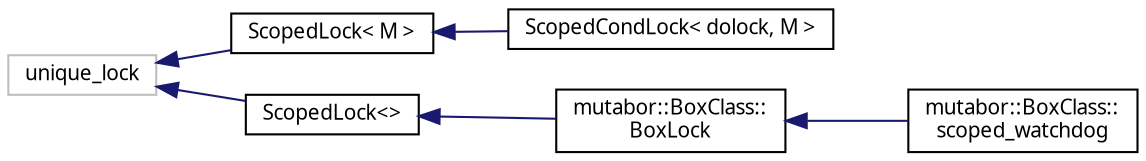 digraph "Grafische Darstellung der Klassenhierarchie"
{
  edge [fontname="Sans",fontsize="10",labelfontname="Sans",labelfontsize="10"];
  node [fontname="Sans",fontsize="10",shape=record];
  rankdir="LR";
  Node109 [label="unique_lock",height=0.2,width=0.4,color="grey75", fillcolor="white", style="filled"];
  Node109 -> Node0 [dir="back",color="midnightblue",fontsize="10",style="solid",fontname="Sans"];
  Node0 [label="ScopedLock\< M \>",height=0.2,width=0.4,color="black", fillcolor="white", style="filled",URL="$df/d6f/classScopedLock.html"];
  Node0 -> Node1 [dir="back",color="midnightblue",fontsize="10",style="solid",fontname="Sans"];
  Node1 [label="ScopedCondLock\< dolock, M \>",height=0.2,width=0.4,color="black", fillcolor="white", style="filled",URL="$d4/d64/classScopedCondLock.html"];
  Node109 -> Node112 [dir="back",color="midnightblue",fontsize="10",style="solid",fontname="Sans"];
  Node112 [label="ScopedLock\<\>",height=0.2,width=0.4,color="black", fillcolor="white", style="filled",URL="$df/d6f/classScopedLock.html"];
  Node112 -> Node113 [dir="back",color="midnightblue",fontsize="10",style="solid",fontname="Sans"];
  Node113 [label="mutabor::BoxClass::\lBoxLock",height=0.2,width=0.4,color="black", fillcolor="white", style="filled",URL="$d4/d26/structmutabor_1_1BoxClass_1_1BoxLock.html"];
  Node113 -> Node114 [dir="back",color="midnightblue",fontsize="10",style="solid",fontname="Sans"];
  Node114 [label="mutabor::BoxClass::\lscoped_watchdog",height=0.2,width=0.4,color="black", fillcolor="white", style="filled",URL="$d8/da3/structmutabor_1_1BoxClass_1_1scoped__watchdog.html"];
}
